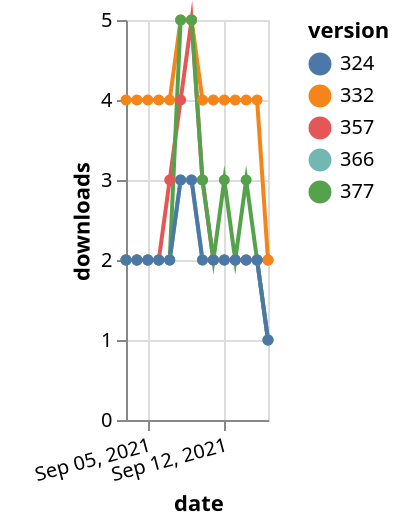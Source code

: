 {"$schema": "https://vega.github.io/schema/vega-lite/v5.json", "description": "A simple bar chart with embedded data.", "data": {"values": [{"date": "2021-09-03", "total": 2321, "delta": 2, "version": "366"}, {"date": "2021-09-04", "total": 2323, "delta": 2, "version": "366"}, {"date": "2021-09-05", "total": 2325, "delta": 2, "version": "366"}, {"date": "2021-09-06", "total": 2327, "delta": 2, "version": "366"}, {"date": "2021-09-07", "total": 2329, "delta": 2, "version": "366"}, {"date": "2021-09-08", "total": 2332, "delta": 3, "version": "366"}, {"date": "2021-09-09", "total": 2335, "delta": 3, "version": "366"}, {"date": "2021-09-10", "total": 2337, "delta": 2, "version": "366"}, {"date": "2021-09-11", "total": 2339, "delta": 2, "version": "366"}, {"date": "2021-09-12", "total": 2341, "delta": 2, "version": "366"}, {"date": "2021-09-13", "total": 2343, "delta": 2, "version": "366"}, {"date": "2021-09-14", "total": 2345, "delta": 2, "version": "366"}, {"date": "2021-09-15", "total": 2347, "delta": 2, "version": "366"}, {"date": "2021-09-16", "total": 2348, "delta": 1, "version": "366"}, {"date": "2021-09-03", "total": 2879, "delta": 2, "version": "357"}, {"date": "2021-09-04", "total": 2881, "delta": 2, "version": "357"}, {"date": "2021-09-05", "total": 2883, "delta": 2, "version": "357"}, {"date": "2021-09-06", "total": 2885, "delta": 2, "version": "357"}, {"date": "2021-09-07", "total": 2888, "delta": 3, "version": "357"}, {"date": "2021-09-08", "total": 2892, "delta": 4, "version": "357"}, {"date": "2021-09-09", "total": 2897, "delta": 5, "version": "357"}, {"date": "2021-09-10", "total": 2900, "delta": 3, "version": "357"}, {"date": "2021-09-11", "total": 2902, "delta": 2, "version": "357"}, {"date": "2021-09-12", "total": 2904, "delta": 2, "version": "357"}, {"date": "2021-09-13", "total": 2906, "delta": 2, "version": "357"}, {"date": "2021-09-14", "total": 2908, "delta": 2, "version": "357"}, {"date": "2021-09-15", "total": 2910, "delta": 2, "version": "357"}, {"date": "2021-09-16", "total": 2912, "delta": 2, "version": "357"}, {"date": "2021-09-03", "total": 4944, "delta": 4, "version": "332"}, {"date": "2021-09-04", "total": 4948, "delta": 4, "version": "332"}, {"date": "2021-09-05", "total": 4952, "delta": 4, "version": "332"}, {"date": "2021-09-06", "total": 4956, "delta": 4, "version": "332"}, {"date": "2021-09-07", "total": 4960, "delta": 4, "version": "332"}, {"date": "2021-09-08", "total": 4965, "delta": 5, "version": "332"}, {"date": "2021-09-09", "total": 4970, "delta": 5, "version": "332"}, {"date": "2021-09-10", "total": 4974, "delta": 4, "version": "332"}, {"date": "2021-09-11", "total": 4978, "delta": 4, "version": "332"}, {"date": "2021-09-12", "total": 4982, "delta": 4, "version": "332"}, {"date": "2021-09-13", "total": 4986, "delta": 4, "version": "332"}, {"date": "2021-09-14", "total": 4990, "delta": 4, "version": "332"}, {"date": "2021-09-15", "total": 4994, "delta": 4, "version": "332"}, {"date": "2021-09-16", "total": 4996, "delta": 2, "version": "332"}, {"date": "2021-09-03", "total": 2144, "delta": 2, "version": "377"}, {"date": "2021-09-04", "total": 2146, "delta": 2, "version": "377"}, {"date": "2021-09-05", "total": 2148, "delta": 2, "version": "377"}, {"date": "2021-09-06", "total": 2150, "delta": 2, "version": "377"}, {"date": "2021-09-07", "total": 2152, "delta": 2, "version": "377"}, {"date": "2021-09-08", "total": 2157, "delta": 5, "version": "377"}, {"date": "2021-09-09", "total": 2162, "delta": 5, "version": "377"}, {"date": "2021-09-10", "total": 2165, "delta": 3, "version": "377"}, {"date": "2021-09-11", "total": 2167, "delta": 2, "version": "377"}, {"date": "2021-09-12", "total": 2170, "delta": 3, "version": "377"}, {"date": "2021-09-13", "total": 2172, "delta": 2, "version": "377"}, {"date": "2021-09-14", "total": 2175, "delta": 3, "version": "377"}, {"date": "2021-09-15", "total": 2177, "delta": 2, "version": "377"}, {"date": "2021-09-16", "total": 2178, "delta": 1, "version": "377"}, {"date": "2021-09-03", "total": 2572, "delta": 2, "version": "324"}, {"date": "2021-09-04", "total": 2574, "delta": 2, "version": "324"}, {"date": "2021-09-05", "total": 2576, "delta": 2, "version": "324"}, {"date": "2021-09-06", "total": 2578, "delta": 2, "version": "324"}, {"date": "2021-09-07", "total": 2580, "delta": 2, "version": "324"}, {"date": "2021-09-08", "total": 2583, "delta": 3, "version": "324"}, {"date": "2021-09-09", "total": 2586, "delta": 3, "version": "324"}, {"date": "2021-09-10", "total": 2588, "delta": 2, "version": "324"}, {"date": "2021-09-11", "total": 2590, "delta": 2, "version": "324"}, {"date": "2021-09-12", "total": 2592, "delta": 2, "version": "324"}, {"date": "2021-09-13", "total": 2594, "delta": 2, "version": "324"}, {"date": "2021-09-14", "total": 2596, "delta": 2, "version": "324"}, {"date": "2021-09-15", "total": 2598, "delta": 2, "version": "324"}, {"date": "2021-09-16", "total": 2599, "delta": 1, "version": "324"}]}, "width": "container", "mark": {"type": "line", "point": {"filled": true}}, "encoding": {"x": {"field": "date", "type": "temporal", "timeUnit": "yearmonthdate", "title": "date", "axis": {"labelAngle": -15}}, "y": {"field": "delta", "type": "quantitative", "title": "downloads"}, "color": {"field": "version", "type": "nominal"}, "tooltip": {"field": "delta"}}}